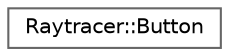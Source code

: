 digraph "Graphical Class Hierarchy"
{
 // LATEX_PDF_SIZE
  bgcolor="transparent";
  edge [fontname=Helvetica,fontsize=10,labelfontname=Helvetica,labelfontsize=10];
  node [fontname=Helvetica,fontsize=10,shape=box,height=0.2,width=0.4];
  rankdir="LR";
  Node0 [id="Node000000",label="Raytracer::Button",height=0.2,width=0.4,color="grey40", fillcolor="white", style="filled",URL="$structRaytracer_1_1Button.html",tooltip=" "];
}
